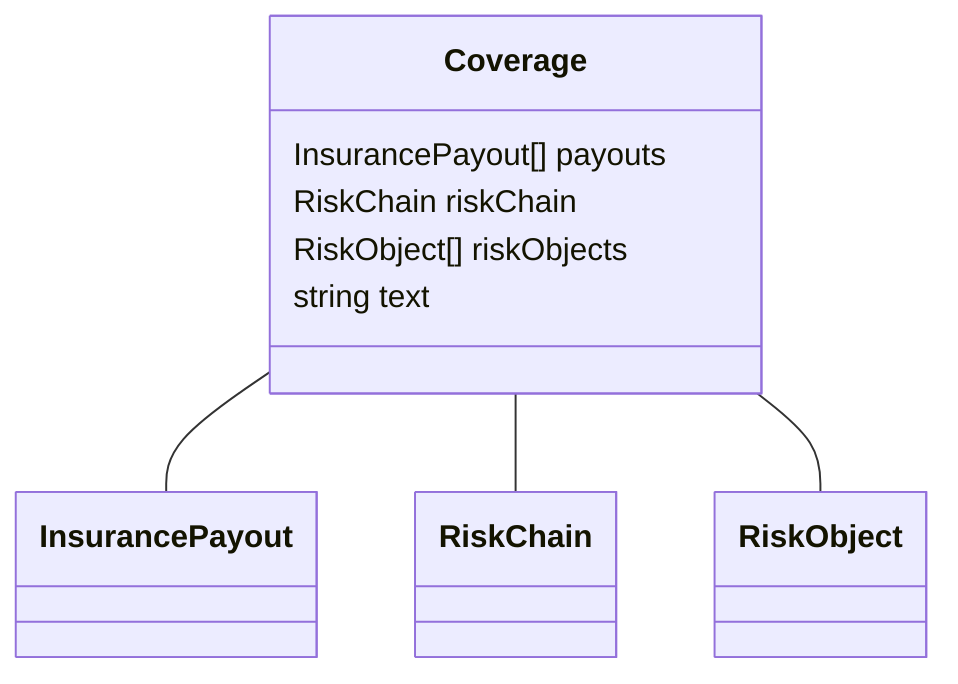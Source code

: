 classDiagram
  Coverage -- InsurancePayout
  Coverage -- RiskChain
  Coverage -- RiskObject


class Coverage {

  InsurancePayout[] payouts
  RiskChain riskChain
  RiskObject[] riskObjects
  string text

 }